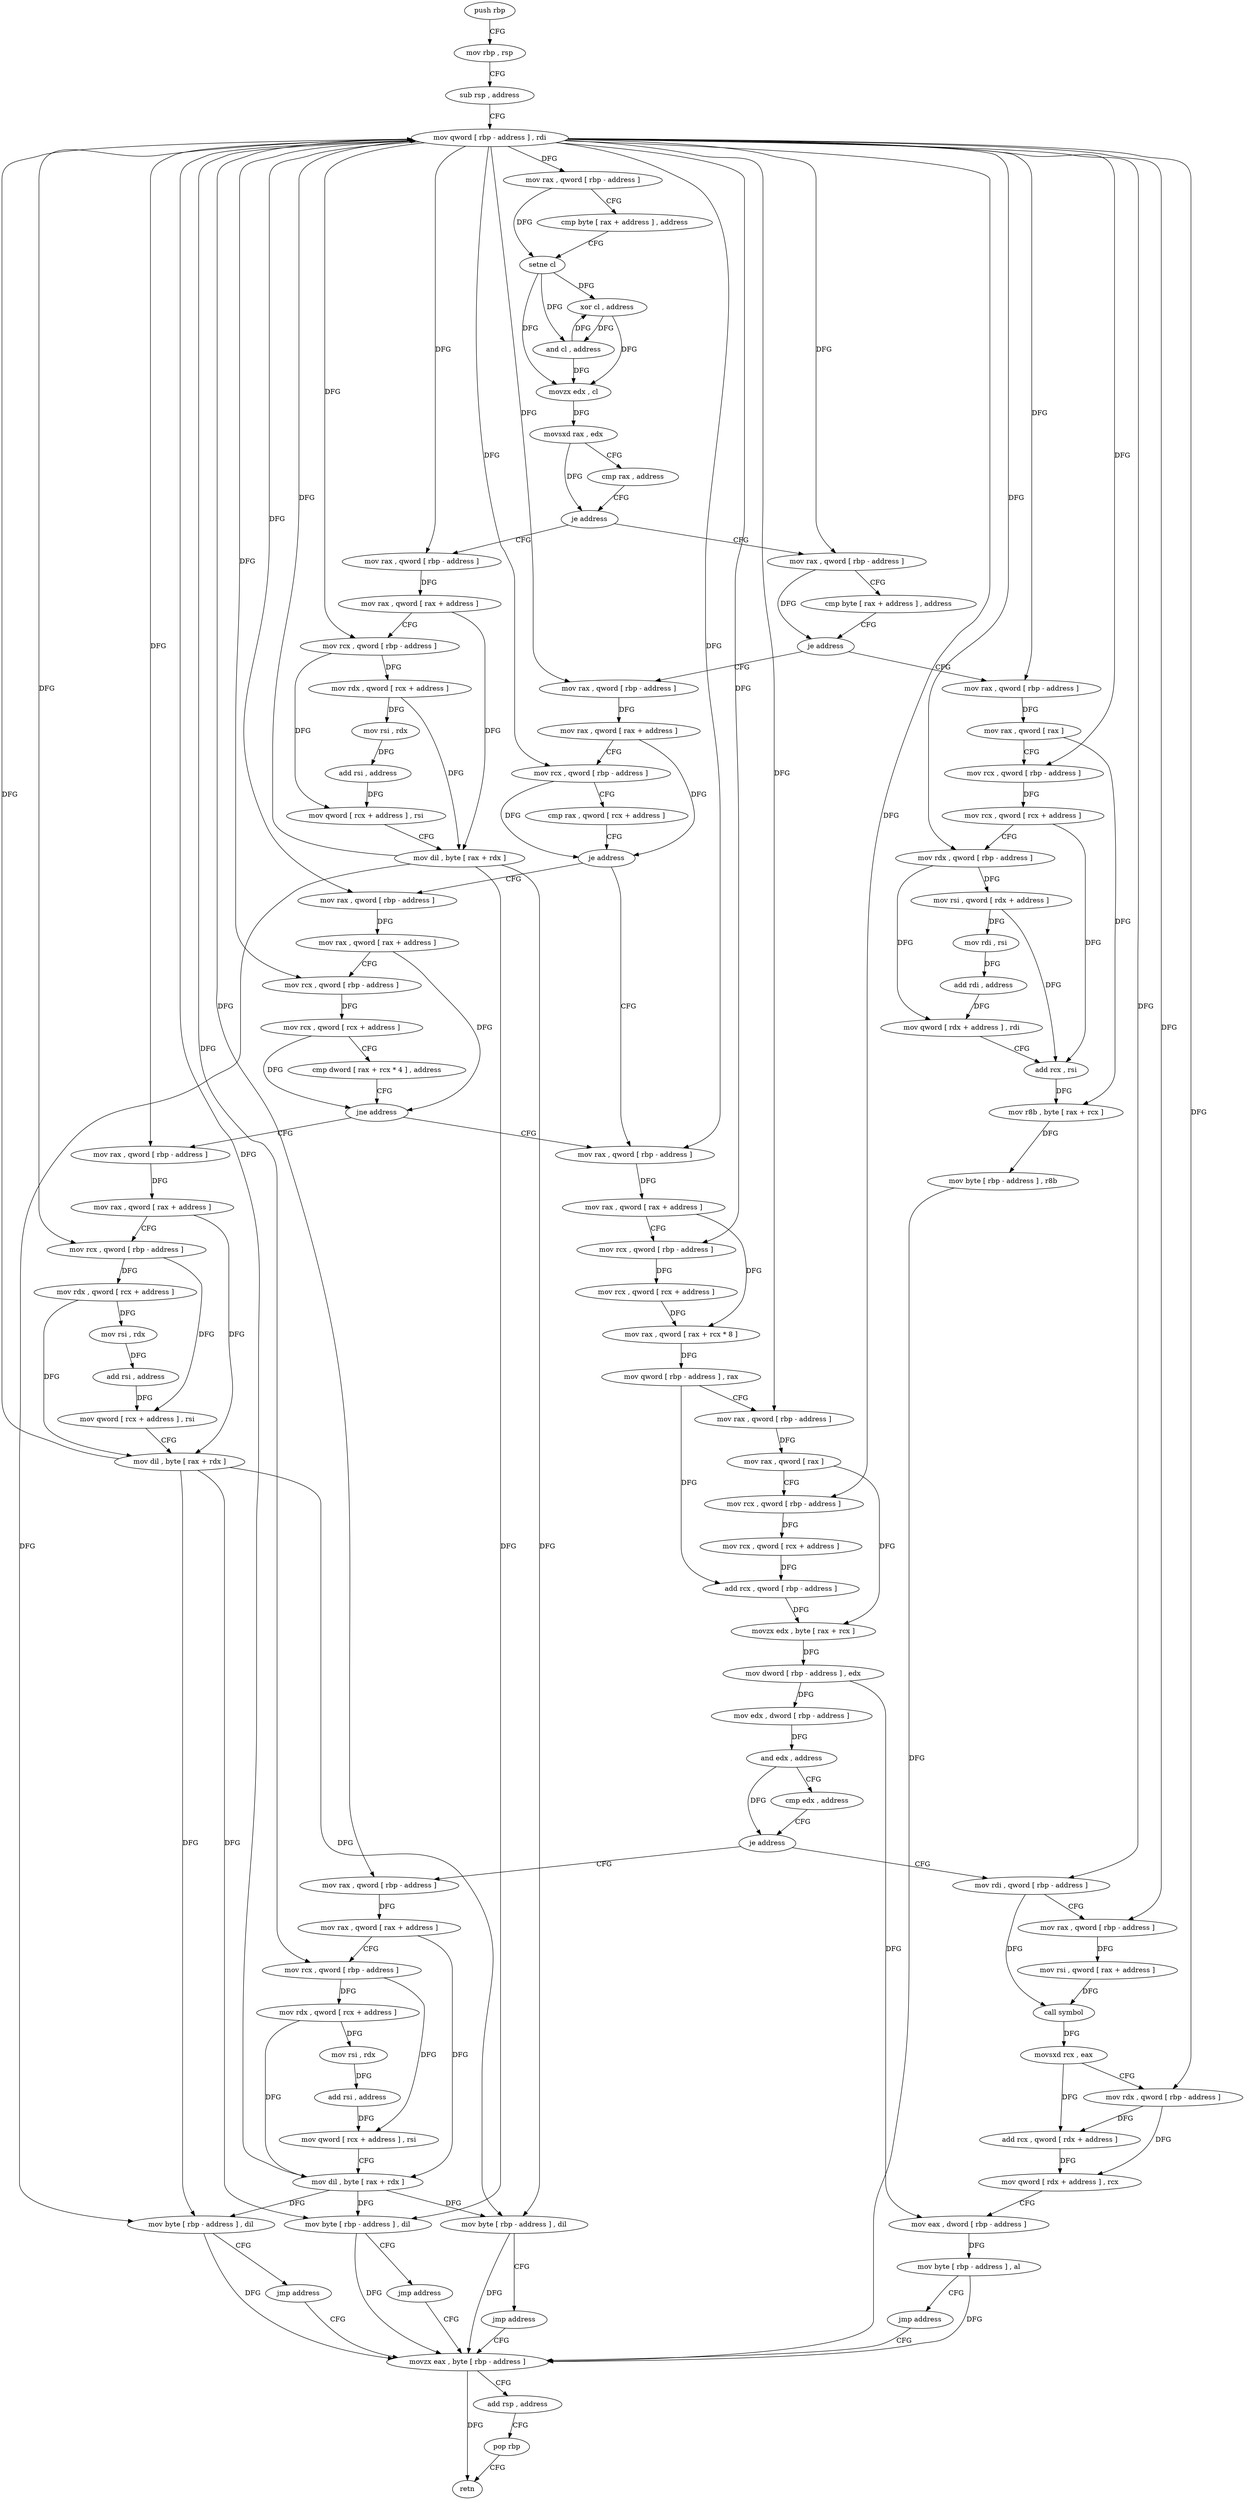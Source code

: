 digraph "func" {
"4267248" [label = "push rbp" ]
"4267249" [label = "mov rbp , rsp" ]
"4267252" [label = "sub rsp , address" ]
"4267256" [label = "mov qword [ rbp - address ] , rdi" ]
"4267260" [label = "mov rax , qword [ rbp - address ]" ]
"4267264" [label = "cmp byte [ rax + address ] , address" ]
"4267271" [label = "setne cl" ]
"4267274" [label = "xor cl , address" ]
"4267277" [label = "and cl , address" ]
"4267280" [label = "movzx edx , cl" ]
"4267283" [label = "movsxd rax , edx" ]
"4267286" [label = "cmp rax , address" ]
"4267290" [label = "je address" ]
"4267339" [label = "mov rax , qword [ rbp - address ]" ]
"4267296" [label = "mov rax , qword [ rbp - address ]" ]
"4267343" [label = "cmp byte [ rax + address ] , address" ]
"4267350" [label = "je address" ]
"4267598" [label = "mov rax , qword [ rbp - address ]" ]
"4267356" [label = "mov rax , qword [ rbp - address ]" ]
"4267300" [label = "mov rax , qword [ rax + address ]" ]
"4267304" [label = "mov rcx , qword [ rbp - address ]" ]
"4267308" [label = "mov rdx , qword [ rcx + address ]" ]
"4267312" [label = "mov rsi , rdx" ]
"4267315" [label = "add rsi , address" ]
"4267322" [label = "mov qword [ rcx + address ] , rsi" ]
"4267326" [label = "mov dil , byte [ rax + rdx ]" ]
"4267330" [label = "mov byte [ rbp - address ] , dil" ]
"4267334" [label = "jmp address" ]
"4267646" [label = "movzx eax , byte [ rbp - address ]" ]
"4267602" [label = "mov rax , qword [ rax ]" ]
"4267605" [label = "mov rcx , qword [ rbp - address ]" ]
"4267609" [label = "mov rcx , qword [ rcx + address ]" ]
"4267613" [label = "mov rdx , qword [ rbp - address ]" ]
"4267617" [label = "mov rsi , qword [ rdx + address ]" ]
"4267621" [label = "mov rdi , rsi" ]
"4267624" [label = "add rdi , address" ]
"4267631" [label = "mov qword [ rdx + address ] , rdi" ]
"4267635" [label = "add rcx , rsi" ]
"4267638" [label = "mov r8b , byte [ rax + rcx ]" ]
"4267642" [label = "mov byte [ rbp - address ] , r8b" ]
"4267360" [label = "mov rax , qword [ rax + address ]" ]
"4267364" [label = "mov rcx , qword [ rbp - address ]" ]
"4267368" [label = "cmp rax , qword [ rcx + address ]" ]
"4267372" [label = "je address" ]
"4267447" [label = "mov rax , qword [ rbp - address ]" ]
"4267378" [label = "mov rax , qword [ rbp - address ]" ]
"4267650" [label = "add rsp , address" ]
"4267654" [label = "pop rbp" ]
"4267655" [label = "retn" ]
"4267451" [label = "mov rax , qword [ rax + address ]" ]
"4267455" [label = "mov rcx , qword [ rbp - address ]" ]
"4267459" [label = "mov rcx , qword [ rcx + address ]" ]
"4267463" [label = "mov rax , qword [ rax + rcx * 8 ]" ]
"4267467" [label = "mov qword [ rbp - address ] , rax" ]
"4267471" [label = "mov rax , qword [ rbp - address ]" ]
"4267475" [label = "mov rax , qword [ rax ]" ]
"4267478" [label = "mov rcx , qword [ rbp - address ]" ]
"4267482" [label = "mov rcx , qword [ rcx + address ]" ]
"4267486" [label = "add rcx , qword [ rbp - address ]" ]
"4267490" [label = "movzx edx , byte [ rax + rcx ]" ]
"4267494" [label = "mov dword [ rbp - address ] , edx" ]
"4267497" [label = "mov edx , dword [ rbp - address ]" ]
"4267500" [label = "and edx , address" ]
"4267503" [label = "cmp edx , address" ]
"4267506" [label = "je address" ]
"4267555" [label = "mov rdi , qword [ rbp - address ]" ]
"4267512" [label = "mov rax , qword [ rbp - address ]" ]
"4267382" [label = "mov rax , qword [ rax + address ]" ]
"4267386" [label = "mov rcx , qword [ rbp - address ]" ]
"4267390" [label = "mov rcx , qword [ rcx + address ]" ]
"4267394" [label = "cmp dword [ rax + rcx * 4 ] , address" ]
"4267398" [label = "jne address" ]
"4267404" [label = "mov rax , qword [ rbp - address ]" ]
"4267559" [label = "mov rax , qword [ rbp - address ]" ]
"4267563" [label = "mov rsi , qword [ rax + address ]" ]
"4267567" [label = "call symbol" ]
"4267572" [label = "movsxd rcx , eax" ]
"4267575" [label = "mov rdx , qword [ rbp - address ]" ]
"4267579" [label = "add rcx , qword [ rdx + address ]" ]
"4267583" [label = "mov qword [ rdx + address ] , rcx" ]
"4267587" [label = "mov eax , dword [ rbp - address ]" ]
"4267590" [label = "mov byte [ rbp - address ] , al" ]
"4267593" [label = "jmp address" ]
"4267516" [label = "mov rax , qword [ rax + address ]" ]
"4267520" [label = "mov rcx , qword [ rbp - address ]" ]
"4267524" [label = "mov rdx , qword [ rcx + address ]" ]
"4267528" [label = "mov rsi , rdx" ]
"4267531" [label = "add rsi , address" ]
"4267538" [label = "mov qword [ rcx + address ] , rsi" ]
"4267542" [label = "mov dil , byte [ rax + rdx ]" ]
"4267546" [label = "mov byte [ rbp - address ] , dil" ]
"4267550" [label = "jmp address" ]
"4267408" [label = "mov rax , qword [ rax + address ]" ]
"4267412" [label = "mov rcx , qword [ rbp - address ]" ]
"4267416" [label = "mov rdx , qword [ rcx + address ]" ]
"4267420" [label = "mov rsi , rdx" ]
"4267423" [label = "add rsi , address" ]
"4267430" [label = "mov qword [ rcx + address ] , rsi" ]
"4267434" [label = "mov dil , byte [ rax + rdx ]" ]
"4267438" [label = "mov byte [ rbp - address ] , dil" ]
"4267442" [label = "jmp address" ]
"4267248" -> "4267249" [ label = "CFG" ]
"4267249" -> "4267252" [ label = "CFG" ]
"4267252" -> "4267256" [ label = "CFG" ]
"4267256" -> "4267260" [ label = "DFG" ]
"4267256" -> "4267339" [ label = "DFG" ]
"4267256" -> "4267296" [ label = "DFG" ]
"4267256" -> "4267304" [ label = "DFG" ]
"4267256" -> "4267598" [ label = "DFG" ]
"4267256" -> "4267605" [ label = "DFG" ]
"4267256" -> "4267613" [ label = "DFG" ]
"4267256" -> "4267356" [ label = "DFG" ]
"4267256" -> "4267364" [ label = "DFG" ]
"4267256" -> "4267447" [ label = "DFG" ]
"4267256" -> "4267455" [ label = "DFG" ]
"4267256" -> "4267471" [ label = "DFG" ]
"4267256" -> "4267478" [ label = "DFG" ]
"4267256" -> "4267378" [ label = "DFG" ]
"4267256" -> "4267386" [ label = "DFG" ]
"4267256" -> "4267555" [ label = "DFG" ]
"4267256" -> "4267559" [ label = "DFG" ]
"4267256" -> "4267575" [ label = "DFG" ]
"4267256" -> "4267512" [ label = "DFG" ]
"4267256" -> "4267520" [ label = "DFG" ]
"4267256" -> "4267404" [ label = "DFG" ]
"4267256" -> "4267412" [ label = "DFG" ]
"4267260" -> "4267264" [ label = "CFG" ]
"4267260" -> "4267271" [ label = "DFG" ]
"4267264" -> "4267271" [ label = "CFG" ]
"4267271" -> "4267274" [ label = "DFG" ]
"4267271" -> "4267277" [ label = "DFG" ]
"4267271" -> "4267280" [ label = "DFG" ]
"4267274" -> "4267277" [ label = "DFG" ]
"4267274" -> "4267280" [ label = "DFG" ]
"4267277" -> "4267280" [ label = "DFG" ]
"4267277" -> "4267274" [ label = "DFG" ]
"4267280" -> "4267283" [ label = "DFG" ]
"4267283" -> "4267286" [ label = "CFG" ]
"4267283" -> "4267290" [ label = "DFG" ]
"4267286" -> "4267290" [ label = "CFG" ]
"4267290" -> "4267339" [ label = "CFG" ]
"4267290" -> "4267296" [ label = "CFG" ]
"4267339" -> "4267343" [ label = "CFG" ]
"4267339" -> "4267350" [ label = "DFG" ]
"4267296" -> "4267300" [ label = "DFG" ]
"4267343" -> "4267350" [ label = "CFG" ]
"4267350" -> "4267598" [ label = "CFG" ]
"4267350" -> "4267356" [ label = "CFG" ]
"4267598" -> "4267602" [ label = "DFG" ]
"4267356" -> "4267360" [ label = "DFG" ]
"4267300" -> "4267304" [ label = "CFG" ]
"4267300" -> "4267326" [ label = "DFG" ]
"4267304" -> "4267308" [ label = "DFG" ]
"4267304" -> "4267322" [ label = "DFG" ]
"4267308" -> "4267312" [ label = "DFG" ]
"4267308" -> "4267326" [ label = "DFG" ]
"4267312" -> "4267315" [ label = "DFG" ]
"4267315" -> "4267322" [ label = "DFG" ]
"4267322" -> "4267326" [ label = "CFG" ]
"4267326" -> "4267330" [ label = "DFG" ]
"4267326" -> "4267256" [ label = "DFG" ]
"4267326" -> "4267546" [ label = "DFG" ]
"4267326" -> "4267438" [ label = "DFG" ]
"4267330" -> "4267334" [ label = "CFG" ]
"4267330" -> "4267646" [ label = "DFG" ]
"4267334" -> "4267646" [ label = "CFG" ]
"4267646" -> "4267650" [ label = "CFG" ]
"4267646" -> "4267655" [ label = "DFG" ]
"4267602" -> "4267605" [ label = "CFG" ]
"4267602" -> "4267638" [ label = "DFG" ]
"4267605" -> "4267609" [ label = "DFG" ]
"4267609" -> "4267613" [ label = "CFG" ]
"4267609" -> "4267635" [ label = "DFG" ]
"4267613" -> "4267617" [ label = "DFG" ]
"4267613" -> "4267631" [ label = "DFG" ]
"4267617" -> "4267621" [ label = "DFG" ]
"4267617" -> "4267635" [ label = "DFG" ]
"4267621" -> "4267624" [ label = "DFG" ]
"4267624" -> "4267631" [ label = "DFG" ]
"4267631" -> "4267635" [ label = "CFG" ]
"4267635" -> "4267638" [ label = "DFG" ]
"4267638" -> "4267642" [ label = "DFG" ]
"4267642" -> "4267646" [ label = "DFG" ]
"4267360" -> "4267364" [ label = "CFG" ]
"4267360" -> "4267372" [ label = "DFG" ]
"4267364" -> "4267368" [ label = "CFG" ]
"4267364" -> "4267372" [ label = "DFG" ]
"4267368" -> "4267372" [ label = "CFG" ]
"4267372" -> "4267447" [ label = "CFG" ]
"4267372" -> "4267378" [ label = "CFG" ]
"4267447" -> "4267451" [ label = "DFG" ]
"4267378" -> "4267382" [ label = "DFG" ]
"4267650" -> "4267654" [ label = "CFG" ]
"4267654" -> "4267655" [ label = "CFG" ]
"4267451" -> "4267455" [ label = "CFG" ]
"4267451" -> "4267463" [ label = "DFG" ]
"4267455" -> "4267459" [ label = "DFG" ]
"4267459" -> "4267463" [ label = "DFG" ]
"4267463" -> "4267467" [ label = "DFG" ]
"4267467" -> "4267471" [ label = "CFG" ]
"4267467" -> "4267486" [ label = "DFG" ]
"4267471" -> "4267475" [ label = "DFG" ]
"4267475" -> "4267478" [ label = "CFG" ]
"4267475" -> "4267490" [ label = "DFG" ]
"4267478" -> "4267482" [ label = "DFG" ]
"4267482" -> "4267486" [ label = "DFG" ]
"4267486" -> "4267490" [ label = "DFG" ]
"4267490" -> "4267494" [ label = "DFG" ]
"4267494" -> "4267497" [ label = "DFG" ]
"4267494" -> "4267587" [ label = "DFG" ]
"4267497" -> "4267500" [ label = "DFG" ]
"4267500" -> "4267503" [ label = "CFG" ]
"4267500" -> "4267506" [ label = "DFG" ]
"4267503" -> "4267506" [ label = "CFG" ]
"4267506" -> "4267555" [ label = "CFG" ]
"4267506" -> "4267512" [ label = "CFG" ]
"4267555" -> "4267559" [ label = "CFG" ]
"4267555" -> "4267567" [ label = "DFG" ]
"4267512" -> "4267516" [ label = "DFG" ]
"4267382" -> "4267386" [ label = "CFG" ]
"4267382" -> "4267398" [ label = "DFG" ]
"4267386" -> "4267390" [ label = "DFG" ]
"4267390" -> "4267394" [ label = "CFG" ]
"4267390" -> "4267398" [ label = "DFG" ]
"4267394" -> "4267398" [ label = "CFG" ]
"4267398" -> "4267447" [ label = "CFG" ]
"4267398" -> "4267404" [ label = "CFG" ]
"4267404" -> "4267408" [ label = "DFG" ]
"4267559" -> "4267563" [ label = "DFG" ]
"4267563" -> "4267567" [ label = "DFG" ]
"4267567" -> "4267572" [ label = "DFG" ]
"4267572" -> "4267575" [ label = "CFG" ]
"4267572" -> "4267579" [ label = "DFG" ]
"4267575" -> "4267579" [ label = "DFG" ]
"4267575" -> "4267583" [ label = "DFG" ]
"4267579" -> "4267583" [ label = "DFG" ]
"4267583" -> "4267587" [ label = "CFG" ]
"4267587" -> "4267590" [ label = "DFG" ]
"4267590" -> "4267593" [ label = "CFG" ]
"4267590" -> "4267646" [ label = "DFG" ]
"4267593" -> "4267646" [ label = "CFG" ]
"4267516" -> "4267520" [ label = "CFG" ]
"4267516" -> "4267542" [ label = "DFG" ]
"4267520" -> "4267524" [ label = "DFG" ]
"4267520" -> "4267538" [ label = "DFG" ]
"4267524" -> "4267528" [ label = "DFG" ]
"4267524" -> "4267542" [ label = "DFG" ]
"4267528" -> "4267531" [ label = "DFG" ]
"4267531" -> "4267538" [ label = "DFG" ]
"4267538" -> "4267542" [ label = "CFG" ]
"4267542" -> "4267546" [ label = "DFG" ]
"4267542" -> "4267256" [ label = "DFG" ]
"4267542" -> "4267330" [ label = "DFG" ]
"4267542" -> "4267438" [ label = "DFG" ]
"4267546" -> "4267550" [ label = "CFG" ]
"4267546" -> "4267646" [ label = "DFG" ]
"4267550" -> "4267646" [ label = "CFG" ]
"4267408" -> "4267412" [ label = "CFG" ]
"4267408" -> "4267434" [ label = "DFG" ]
"4267412" -> "4267416" [ label = "DFG" ]
"4267412" -> "4267430" [ label = "DFG" ]
"4267416" -> "4267420" [ label = "DFG" ]
"4267416" -> "4267434" [ label = "DFG" ]
"4267420" -> "4267423" [ label = "DFG" ]
"4267423" -> "4267430" [ label = "DFG" ]
"4267430" -> "4267434" [ label = "CFG" ]
"4267434" -> "4267438" [ label = "DFG" ]
"4267434" -> "4267256" [ label = "DFG" ]
"4267434" -> "4267330" [ label = "DFG" ]
"4267434" -> "4267546" [ label = "DFG" ]
"4267438" -> "4267442" [ label = "CFG" ]
"4267438" -> "4267646" [ label = "DFG" ]
"4267442" -> "4267646" [ label = "CFG" ]
}
